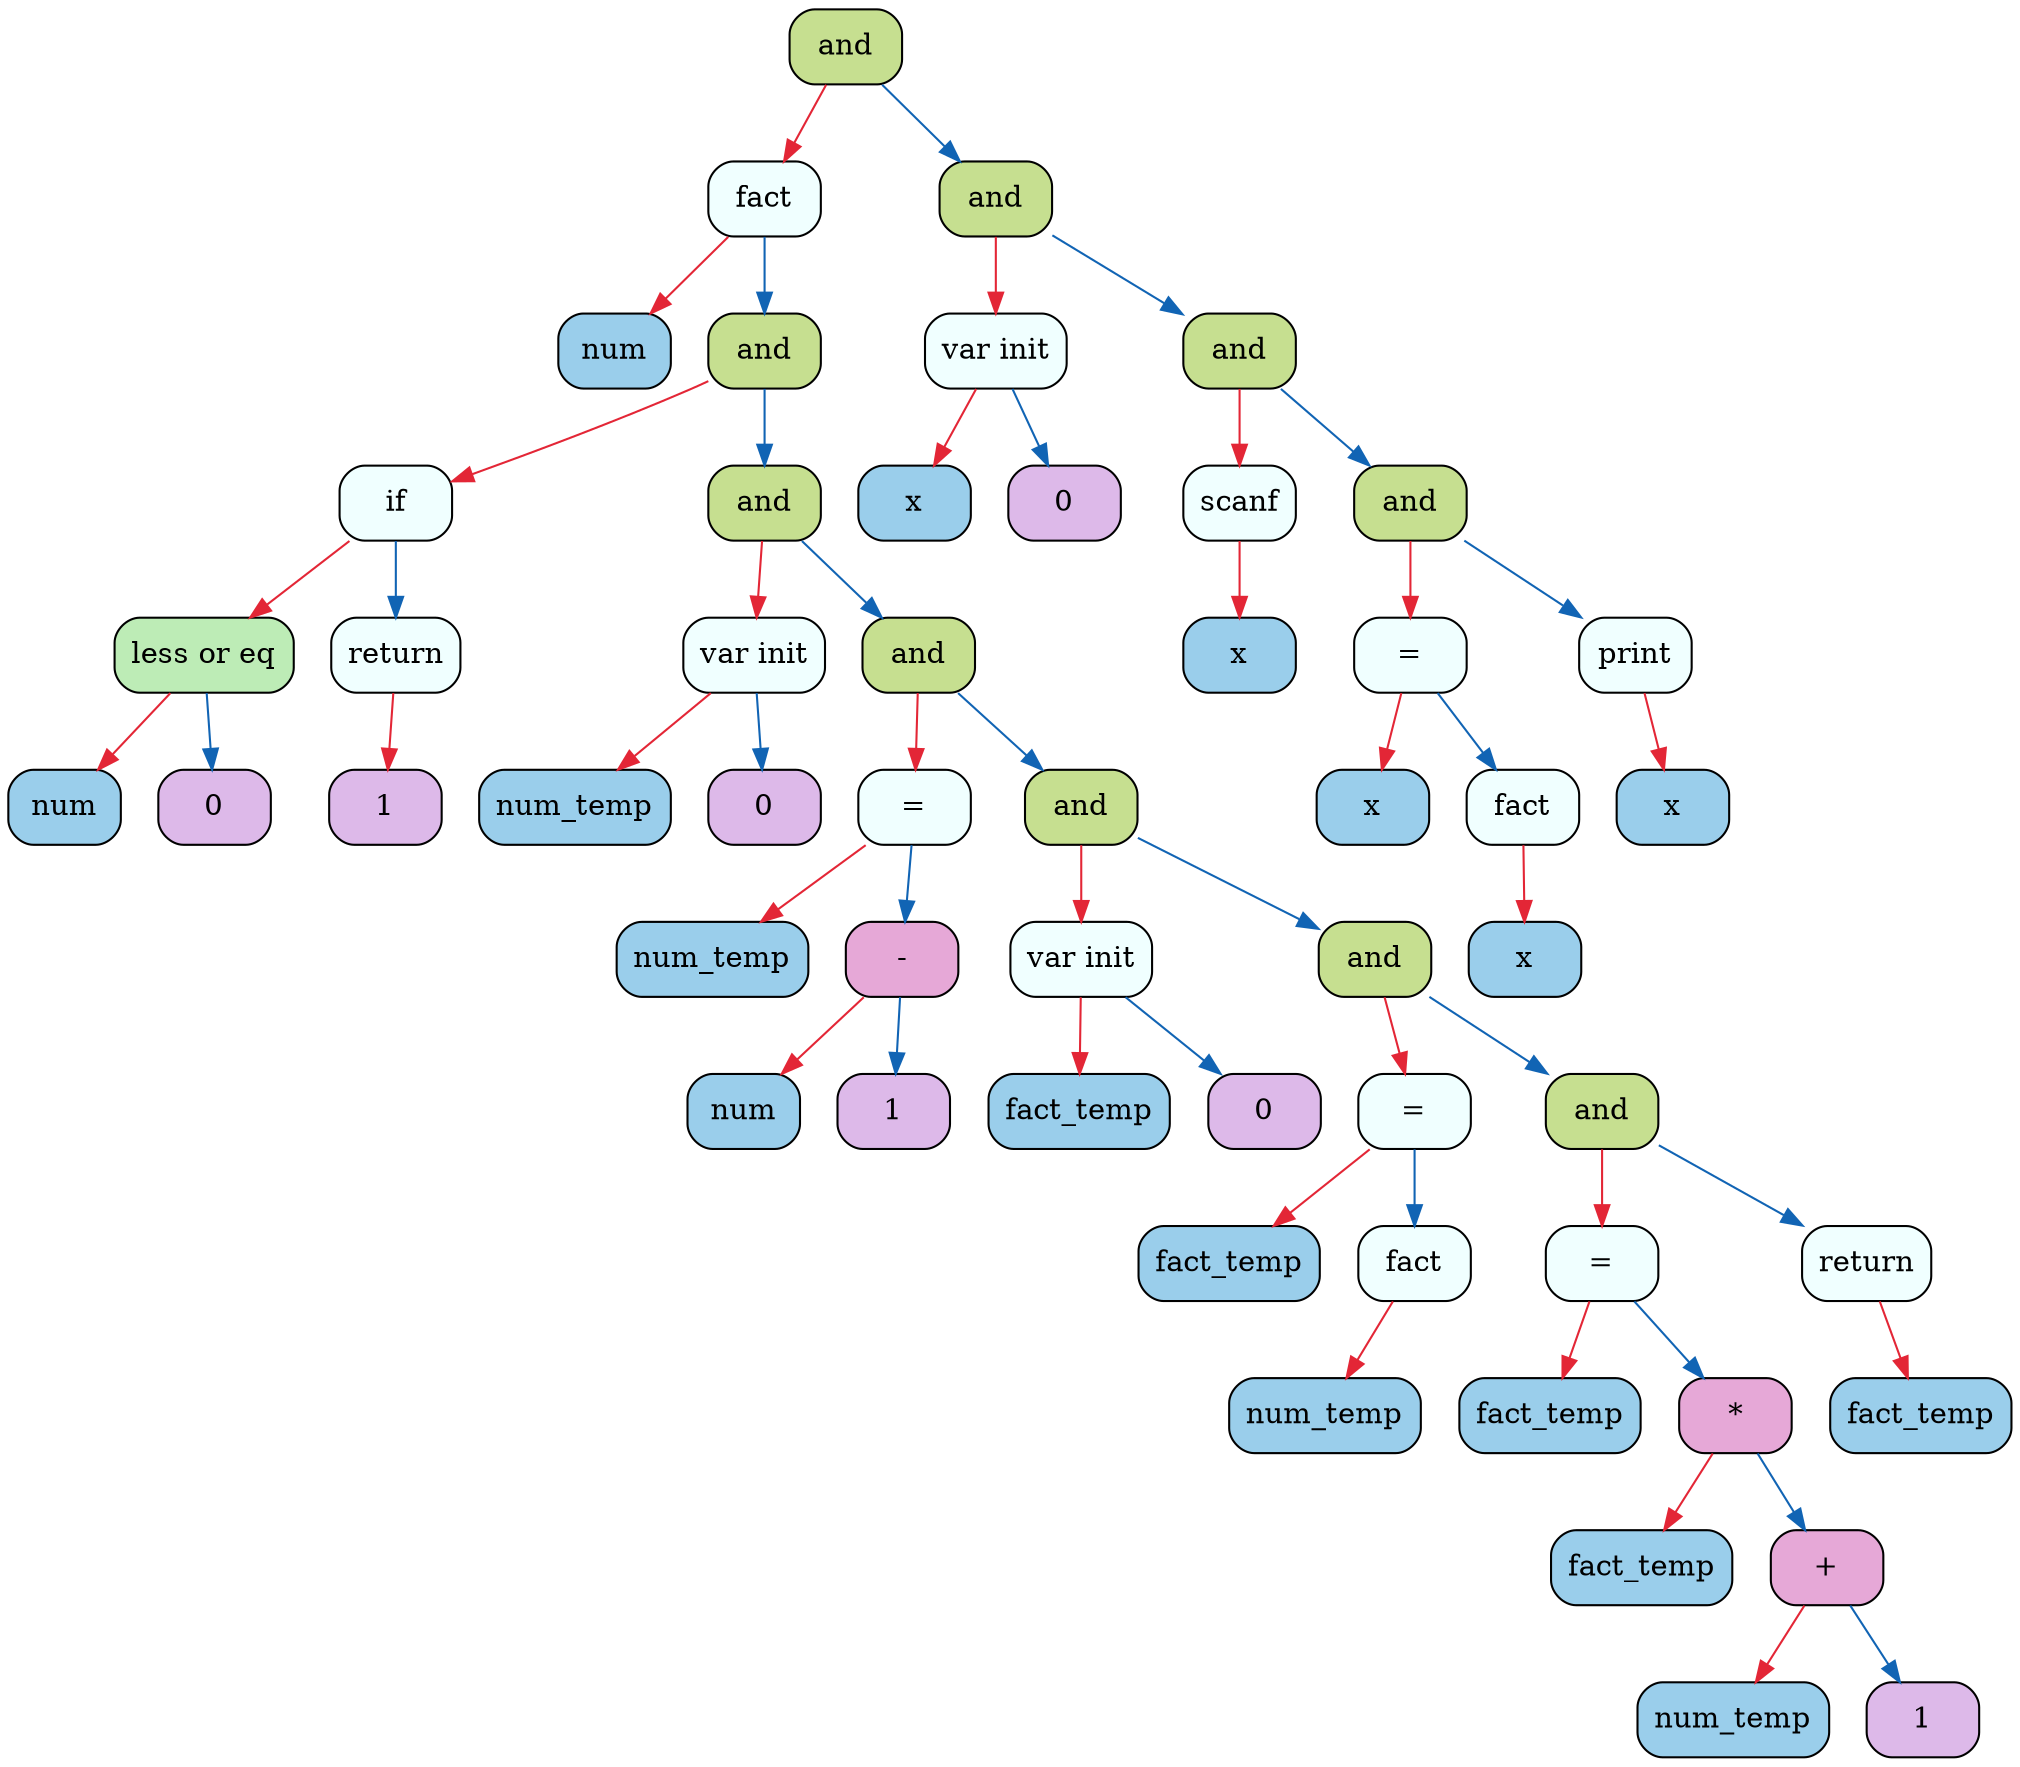 digraph
{
    node_0x606000001700[shape = Mrecord, label = "{{and}}", style = "filled", fillcolor = "#C6DF90"];
    node_0x606000001a60[shape = Mrecord, label = "{{fact}}", style = "filled", fillcolor = "#F0FFFF"];
    node_0x606000001ac0[shape = Mrecord, label = "{{num}}", style = "filled", fillcolor = "#9ACEEB"];
    node_0x606000001b20[shape = Mrecord, label = "{{and}}", style = "filled", fillcolor = "#C6DF90"];
    node_0x606000001b80[shape = Mrecord, label = "{{if}}", style = "filled", fillcolor = "#F0FFFF"];
    node_0x606000001be0[shape = Mrecord, label = "{{less or eq}}", style = "filled", fillcolor = "#BDECB6"];
    node_0x606000001c40[shape = Mrecord, label = "{{num}}", style = "filled", fillcolor = "#9ACEEB"];
    node_0x606000001ca0[shape = Mrecord, label = "{{0}}", style = "filled", fillcolor = "#DDB9E9"];
    node_0x606000001d00[shape = Mrecord, label = "{{return}}", style = "filled", fillcolor = "#F0FFFF"];
    node_0x606000001d60[shape = Mrecord, label = "{{1}}", style = "filled", fillcolor = "#DDB9E9"];
    node_0x606000001dc0[shape = Mrecord, label = "{{and}}", style = "filled", fillcolor = "#C6DF90"];
    node_0x606000001e20[shape = Mrecord, label = "{{var init}}", style = "filled", fillcolor = "#F0FFFF"];
    node_0x606000001e80[shape = Mrecord, label = "{{num_temp}}", style = "filled", fillcolor = "#9ACEEB"];
    node_0x606000001ee0[shape = Mrecord, label = "{{0}}", style = "filled", fillcolor = "#DDB9E9"];
    node_0x606000001f40[shape = Mrecord, label = "{{and}}", style = "filled", fillcolor = "#C6DF90"];
    node_0x606000001fa0[shape = Mrecord, label = "{{=}}", style = "filled", fillcolor = "#F0FFFF"];
    node_0x606000002000[shape = Mrecord, label = "{{num_temp}}", style = "filled", fillcolor = "#9ACEEB"];
    node_0x606000002060[shape = Mrecord, label = "{{-}}", style = "filled", fillcolor = "#E6A8D7"];
    node_0x6060000020c0[shape = Mrecord, label = "{{num}}", style = "filled", fillcolor = "#9ACEEB"];
    node_0x606000002120[shape = Mrecord, label = "{{1}}", style = "filled", fillcolor = "#DDB9E9"];
    node_0x606000002180[shape = Mrecord, label = "{{and}}", style = "filled", fillcolor = "#C6DF90"];
    node_0x6060000021e0[shape = Mrecord, label = "{{var init}}", style = "filled", fillcolor = "#F0FFFF"];
    node_0x606000002240[shape = Mrecord, label = "{{fact_temp}}", style = "filled", fillcolor = "#9ACEEB"];
    node_0x6060000022a0[shape = Mrecord, label = "{{0}}", style = "filled", fillcolor = "#DDB9E9"];
    node_0x606000002300[shape = Mrecord, label = "{{and}}", style = "filled", fillcolor = "#C6DF90"];
    node_0x606000002360[shape = Mrecord, label = "{{=}}", style = "filled", fillcolor = "#F0FFFF"];
    node_0x6060000023c0[shape = Mrecord, label = "{{fact_temp}}", style = "filled", fillcolor = "#9ACEEB"];
    node_0x606000002420[shape = Mrecord, label = "{{fact}}", style = "filled", fillcolor = "#F0FFFF"];
    node_0x606000002480[shape = Mrecord, label = "{{num_temp}}", style = "filled", fillcolor = "#9ACEEB"];
    node_0x6060000024e0[shape = Mrecord, label = "{{and}}", style = "filled", fillcolor = "#C6DF90"];
    node_0x606000002540[shape = Mrecord, label = "{{=}}", style = "filled", fillcolor = "#F0FFFF"];
    node_0x6060000025a0[shape = Mrecord, label = "{{fact_temp}}", style = "filled", fillcolor = "#9ACEEB"];
    node_0x606000002600[shape = Mrecord, label = "{{*}}", style = "filled", fillcolor = "#E6A8D7"];
    node_0x606000002660[shape = Mrecord, label = "{{fact_temp}}", style = "filled", fillcolor = "#9ACEEB"];
    node_0x6060000026c0[shape = Mrecord, label = "{{+}}", style = "filled", fillcolor = "#E6A8D7"];
    node_0x606000002720[shape = Mrecord, label = "{{num_temp}}", style = "filled", fillcolor = "#9ACEEB"];
    node_0x606000002780[shape = Mrecord, label = "{{1}}", style = "filled", fillcolor = "#DDB9E9"];
    node_0x6060000027e0[shape = Mrecord, label = "{{return}}", style = "filled", fillcolor = "#F0FFFF"];
    node_0x606000002840[shape = Mrecord, label = "{{fact_temp}}", style = "filled", fillcolor = "#9ACEEB"];
    node_0x6060000016a0[shape = Mrecord, label = "{{and}}", style = "filled", fillcolor = "#C6DF90"];
    node_0x606000001160[shape = Mrecord, label = "{{var init}}", style = "filled", fillcolor = "#F0FFFF"];
    node_0x6060000010a0[shape = Mrecord, label = "{{x}}", style = "filled", fillcolor = "#9ACEEB"];
    node_0x606000001100[shape = Mrecord, label = "{{0}}", style = "filled", fillcolor = "#DDB9E9"];
    node_0x606000001640[shape = Mrecord, label = "{{and}}", style = "filled", fillcolor = "#C6DF90"];
    node_0x606000001220[shape = Mrecord, label = "{{scanf}}", style = "filled", fillcolor = "#F0FFFF"];
    node_0x6060000011c0[shape = Mrecord, label = "{{x}}", style = "filled", fillcolor = "#9ACEEB"];
    node_0x6060000015e0[shape = Mrecord, label = "{{and}}", style = "filled", fillcolor = "#C6DF90"];
    node_0x606000001460[shape = Mrecord, label = "{{=}}", style = "filled", fillcolor = "#F0FFFF"];
    node_0x606000001280[shape = Mrecord, label = "{{x}}", style = "filled", fillcolor = "#9ACEEB"];
    node_0x606000002900[shape = Mrecord, label = "{{fact}}", style = "filled", fillcolor = "#F0FFFF"];
    node_0x606000002960[shape = Mrecord, label = "{{x}}", style = "filled", fillcolor = "#9ACEEB"];
    node_0x6060000029c0[shape = Mrecord, label = "{{print}}", style = "filled", fillcolor = "#F0FFFF"];
    node_0x606000002a20[shape = Mrecord, label = "{{x}}", style = "filled", fillcolor = "#9ACEEB"];
    node_0x606000001700->node_0x606000001a60 [color = "#E32636"];
    node_0x606000001a60->node_0x606000001ac0 [color = "#E32636"];
    node_0x606000001a60->node_0x606000001b20 [color = "#1164B4"];
    node_0x606000001b20->node_0x606000001b80 [color = "#E32636"];
    node_0x606000001b80->node_0x606000001be0 [color = "#E32636"];
    node_0x606000001be0->node_0x606000001c40 [color = "#E32636"];
    node_0x606000001be0->node_0x606000001ca0 [color = "#1164B4"];
    node_0x606000001b80->node_0x606000001d00 [color = "#1164B4"];
    node_0x606000001d00->node_0x606000001d60 [color = "#E32636"];
    node_0x606000001b20->node_0x606000001dc0 [color = "#1164B4"];
    node_0x606000001dc0->node_0x606000001e20 [color = "#E32636"];
    node_0x606000001e20->node_0x606000001e80 [color = "#E32636"];
    node_0x606000001e20->node_0x606000001ee0 [color = "#1164B4"];
    node_0x606000001dc0->node_0x606000001f40 [color = "#1164B4"];
    node_0x606000001f40->node_0x606000001fa0 [color = "#E32636"];
    node_0x606000001fa0->node_0x606000002000 [color = "#E32636"];
    node_0x606000001fa0->node_0x606000002060 [color = "#1164B4"];
    node_0x606000002060->node_0x6060000020c0 [color = "#E32636"];
    node_0x606000002060->node_0x606000002120 [color = "#1164B4"];
    node_0x606000001f40->node_0x606000002180 [color = "#1164B4"];
    node_0x606000002180->node_0x6060000021e0 [color = "#E32636"];
    node_0x6060000021e0->node_0x606000002240 [color = "#E32636"];
    node_0x6060000021e0->node_0x6060000022a0 [color = "#1164B4"];
    node_0x606000002180->node_0x606000002300 [color = "#1164B4"];
    node_0x606000002300->node_0x606000002360 [color = "#E32636"];
    node_0x606000002360->node_0x6060000023c0 [color = "#E32636"];
    node_0x606000002360->node_0x606000002420 [color = "#1164B4"];
    node_0x606000002420->node_0x606000002480 [color = "#E32636"];
    node_0x606000002300->node_0x6060000024e0 [color = "#1164B4"];
    node_0x6060000024e0->node_0x606000002540 [color = "#E32636"];
    node_0x606000002540->node_0x6060000025a0 [color = "#E32636"];
    node_0x606000002540->node_0x606000002600 [color = "#1164B4"];
    node_0x606000002600->node_0x606000002660 [color = "#E32636"];
    node_0x606000002600->node_0x6060000026c0 [color = "#1164B4"];
    node_0x6060000026c0->node_0x606000002720 [color = "#E32636"];
    node_0x6060000026c0->node_0x606000002780 [color = "#1164B4"];
    node_0x6060000024e0->node_0x6060000027e0 [color = "#1164B4"];
    node_0x6060000027e0->node_0x606000002840 [color = "#E32636"];
    node_0x606000001700->node_0x6060000016a0 [color = "#1164B4"];
    node_0x6060000016a0->node_0x606000001160 [color = "#E32636"];
    node_0x606000001160->node_0x6060000010a0 [color = "#E32636"];
    node_0x606000001160->node_0x606000001100 [color = "#1164B4"];
    node_0x6060000016a0->node_0x606000001640 [color = "#1164B4"];
    node_0x606000001640->node_0x606000001220 [color = "#E32636"];
    node_0x606000001220->node_0x6060000011c0 [color = "#E32636"];
    node_0x606000001640->node_0x6060000015e0 [color = "#1164B4"];
    node_0x6060000015e0->node_0x606000001460 [color = "#E32636"];
    node_0x606000001460->node_0x606000001280 [color = "#E32636"];
    node_0x606000001460->node_0x606000002900 [color = "#1164B4"];
    node_0x606000002900->node_0x606000002960 [color = "#E32636"];
    node_0x6060000015e0->node_0x6060000029c0 [color = "#1164B4"];
    node_0x6060000029c0->node_0x606000002a20 [color = "#E32636"];
}